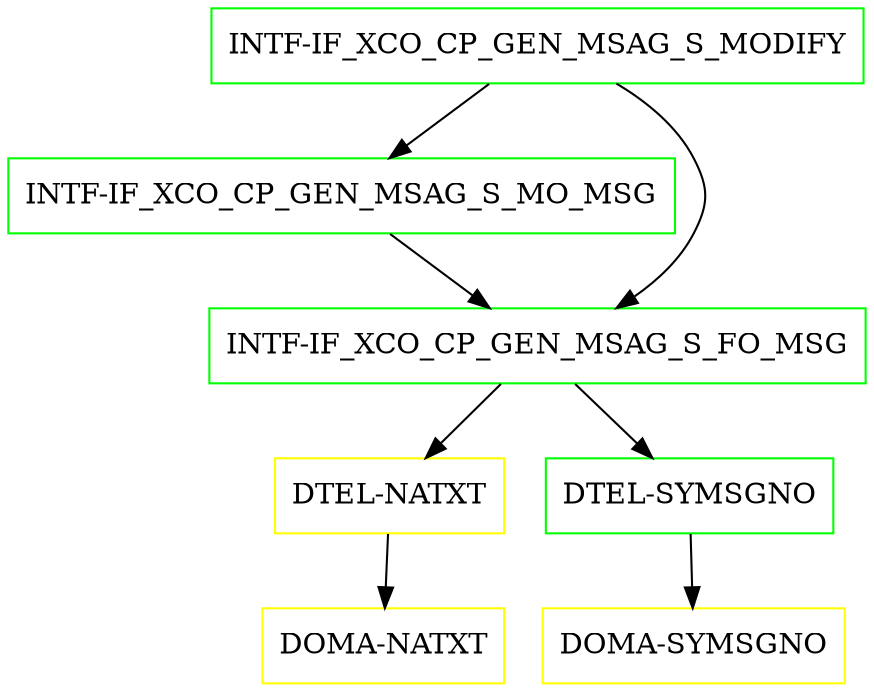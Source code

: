digraph G {
  "INTF-IF_XCO_CP_GEN_MSAG_S_MODIFY" [shape=box,color=green];
  "INTF-IF_XCO_CP_GEN_MSAG_S_MO_MSG" [shape=box,color=green,URL="./INTF_IF_XCO_CP_GEN_MSAG_S_MO_MSG.html"];
  "INTF-IF_XCO_CP_GEN_MSAG_S_FO_MSG" [shape=box,color=green,URL="./INTF_IF_XCO_CP_GEN_MSAG_S_FO_MSG.html"];
  "DTEL-NATXT" [shape=box,color=yellow,URL="./DTEL_NATXT.html"];
  "DOMA-NATXT" [shape=box,color=yellow,URL="./DOMA_NATXT.html"];
  "DTEL-SYMSGNO" [shape=box,color=green,URL="./DTEL_SYMSGNO.html"];
  "DOMA-SYMSGNO" [shape=box,color=yellow,URL="./DOMA_SYMSGNO.html"];
  "INTF-IF_XCO_CP_GEN_MSAG_S_MODIFY" -> "INTF-IF_XCO_CP_GEN_MSAG_S_FO_MSG";
  "INTF-IF_XCO_CP_GEN_MSAG_S_MODIFY" -> "INTF-IF_XCO_CP_GEN_MSAG_S_MO_MSG";
  "INTF-IF_XCO_CP_GEN_MSAG_S_MO_MSG" -> "INTF-IF_XCO_CP_GEN_MSAG_S_FO_MSG";
  "INTF-IF_XCO_CP_GEN_MSAG_S_FO_MSG" -> "DTEL-SYMSGNO";
  "INTF-IF_XCO_CP_GEN_MSAG_S_FO_MSG" -> "DTEL-NATXT";
  "DTEL-NATXT" -> "DOMA-NATXT";
  "DTEL-SYMSGNO" -> "DOMA-SYMSGNO";
}

